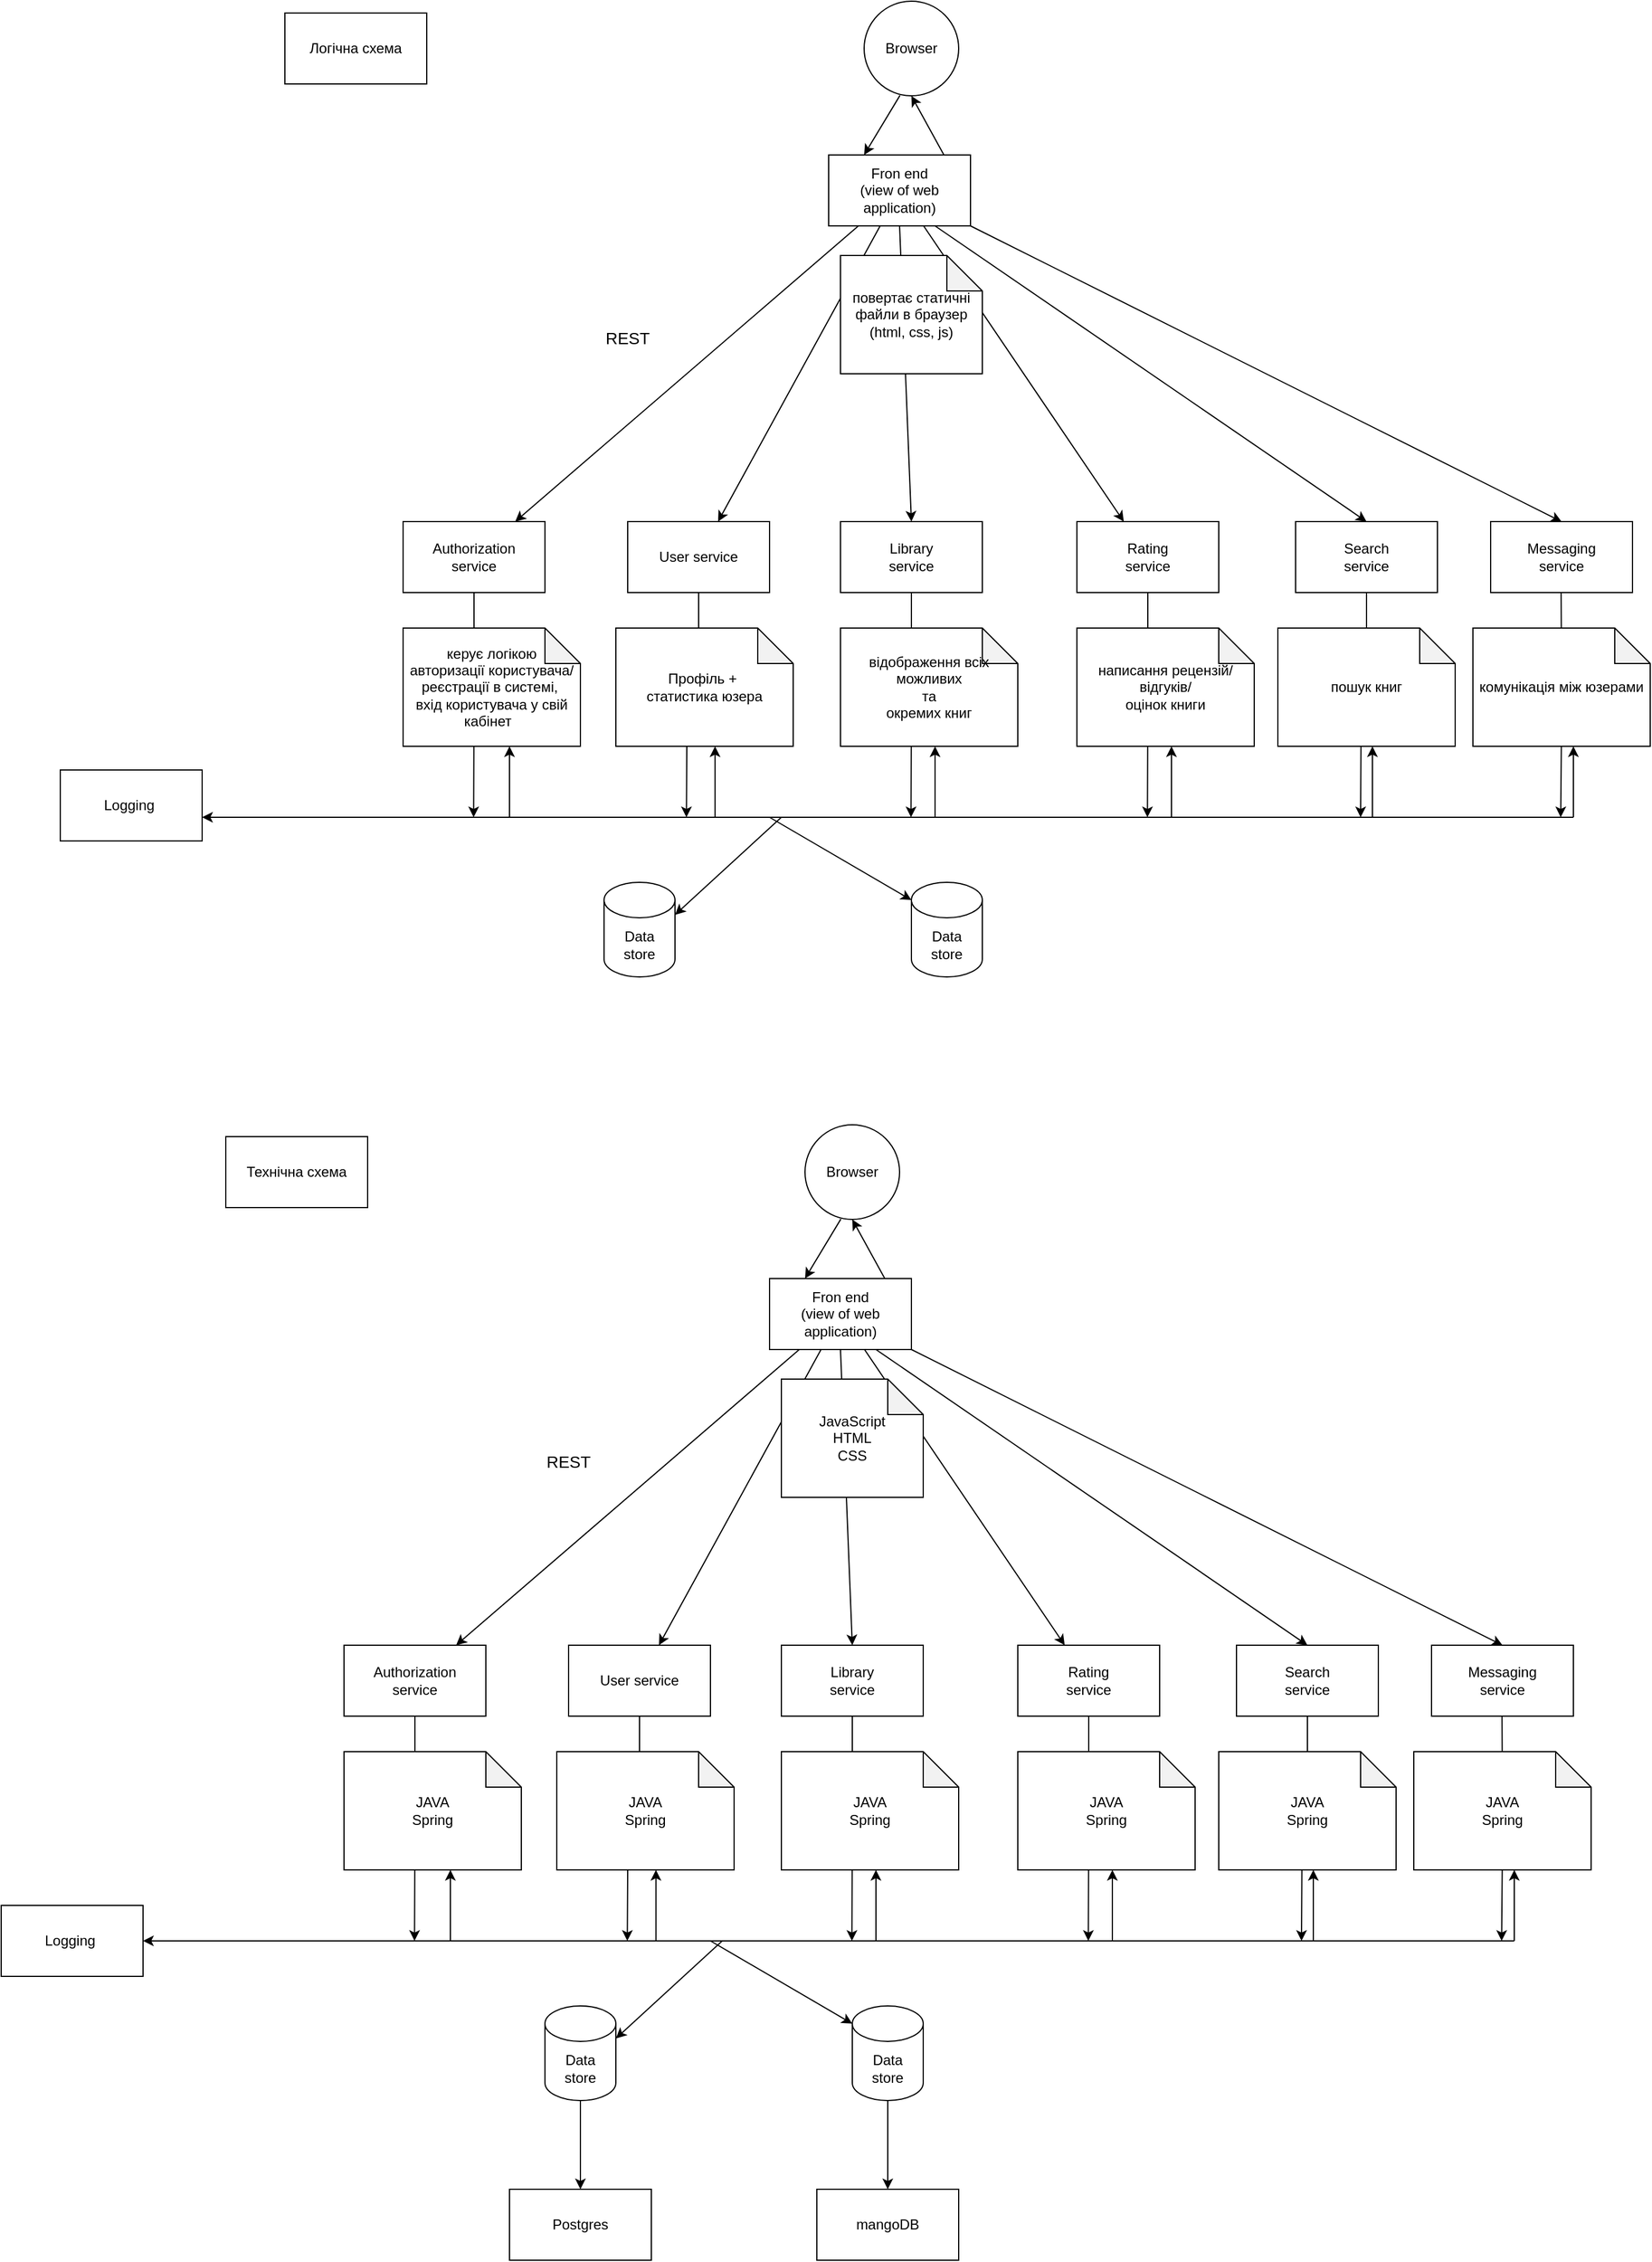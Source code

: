 <mxfile version="22.1.16" type="github">
  <diagram name="Page-1" id="GJx7aqCc3YLOl576Z9mc">
    <mxGraphModel dx="1449" dy="2051" grid="1" gridSize="10" guides="1" tooltips="1" connect="1" arrows="1" fold="1" page="1" pageScale="1" pageWidth="850" pageHeight="1100" math="0" shadow="0">
      <root>
        <mxCell id="0" />
        <mxCell id="1" parent="0" />
        <mxCell id="54RWi3GxyA712Erpz5ya-1" style="rounded=0;orthogonalLoop=1;jettySize=auto;html=1;entryX=0.5;entryY=1;entryDx=0;entryDy=0;exitX=0.817;exitY=0.017;exitDx=0;exitDy=0;exitPerimeter=0;" edge="1" parent="1" source="54RWi3GxyA712Erpz5ya-3" target="54RWi3GxyA712Erpz5ya-27">
          <mxGeometry relative="1" as="geometry" />
        </mxCell>
        <mxCell id="54RWi3GxyA712Erpz5ya-3" value="Fron end&lt;br&gt;(view of web application)" style="rounded=0;whiteSpace=wrap;html=1;" vertex="1" parent="1">
          <mxGeometry x="720" y="930" width="120" height="60" as="geometry" />
        </mxCell>
        <mxCell id="54RWi3GxyA712Erpz5ya-5" style="edgeStyle=orthogonalEdgeStyle;rounded=0;orthogonalLoop=1;jettySize=auto;html=1;exitX=0.5;exitY=1;exitDx=0;exitDy=0;" edge="1" parent="1" source="54RWi3GxyA712Erpz5ya-6">
          <mxGeometry relative="1" as="geometry">
            <mxPoint x="419.667" y="1490" as="targetPoint" />
          </mxGeometry>
        </mxCell>
        <mxCell id="54RWi3GxyA712Erpz5ya-6" value="Authorization &lt;br&gt;service" style="rounded=0;whiteSpace=wrap;html=1;" vertex="1" parent="1">
          <mxGeometry x="360" y="1240" width="120" height="60" as="geometry" />
        </mxCell>
        <mxCell id="54RWi3GxyA712Erpz5ya-7" value="JAVA&lt;br&gt;Spring" style="shape=note;whiteSpace=wrap;html=1;backgroundOutline=1;darkOpacity=0.05;" vertex="1" parent="1">
          <mxGeometry x="360" y="1330" width="150" height="100" as="geometry" />
        </mxCell>
        <mxCell id="54RWi3GxyA712Erpz5ya-8" style="edgeStyle=orthogonalEdgeStyle;rounded=0;orthogonalLoop=1;jettySize=auto;html=1;exitX=0.5;exitY=1;exitDx=0;exitDy=0;" edge="1" parent="1" source="54RWi3GxyA712Erpz5ya-9">
          <mxGeometry relative="1" as="geometry">
            <mxPoint x="599.667" y="1490" as="targetPoint" />
          </mxGeometry>
        </mxCell>
        <mxCell id="54RWi3GxyA712Erpz5ya-10" value="JAVA&lt;br style=&quot;border-color: var(--border-color);&quot;&gt;Spring" style="shape=note;whiteSpace=wrap;html=1;backgroundOutline=1;darkOpacity=0.05;" vertex="1" parent="1">
          <mxGeometry x="540" y="1330" width="150" height="100" as="geometry" />
        </mxCell>
        <mxCell id="54RWi3GxyA712Erpz5ya-11" style="edgeStyle=orthogonalEdgeStyle;rounded=0;orthogonalLoop=1;jettySize=auto;html=1;exitX=0.5;exitY=1;exitDx=0;exitDy=0;" edge="1" parent="1" source="54RWi3GxyA712Erpz5ya-12">
          <mxGeometry relative="1" as="geometry">
            <mxPoint x="789.667" y="1490" as="targetPoint" />
          </mxGeometry>
        </mxCell>
        <mxCell id="54RWi3GxyA712Erpz5ya-12" value="Library &lt;br&gt;service" style="rounded=0;whiteSpace=wrap;html=1;" vertex="1" parent="1">
          <mxGeometry x="730" y="1240" width="120" height="60" as="geometry" />
        </mxCell>
        <mxCell id="54RWi3GxyA712Erpz5ya-13" value="JAVA&lt;br style=&quot;border-color: var(--border-color);&quot;&gt;Spring" style="shape=note;whiteSpace=wrap;html=1;backgroundOutline=1;darkOpacity=0.05;" vertex="1" parent="1">
          <mxGeometry x="730" y="1330" width="150" height="100" as="geometry" />
        </mxCell>
        <mxCell id="54RWi3GxyA712Erpz5ya-14" style="edgeStyle=orthogonalEdgeStyle;rounded=0;orthogonalLoop=1;jettySize=auto;html=1;exitX=0.5;exitY=1;exitDx=0;exitDy=0;" edge="1" parent="1" source="54RWi3GxyA712Erpz5ya-15">
          <mxGeometry relative="1" as="geometry">
            <mxPoint x="989.667" y="1490" as="targetPoint" />
          </mxGeometry>
        </mxCell>
        <mxCell id="54RWi3GxyA712Erpz5ya-15" value="Rating&lt;br&gt;service" style="rounded=0;whiteSpace=wrap;html=1;" vertex="1" parent="1">
          <mxGeometry x="930" y="1240" width="120" height="60" as="geometry" />
        </mxCell>
        <mxCell id="54RWi3GxyA712Erpz5ya-16" value="JAVA&lt;br style=&quot;border-color: var(--border-color);&quot;&gt;Spring" style="shape=note;whiteSpace=wrap;html=1;backgroundOutline=1;darkOpacity=0.05;" vertex="1" parent="1">
          <mxGeometry x="930" y="1330" width="150" height="100" as="geometry" />
        </mxCell>
        <mxCell id="54RWi3GxyA712Erpz5ya-47" value="" style="edgeStyle=orthogonalEdgeStyle;rounded=0;orthogonalLoop=1;jettySize=auto;html=1;" edge="1" parent="1" source="54RWi3GxyA712Erpz5ya-20" target="54RWi3GxyA712Erpz5ya-46">
          <mxGeometry relative="1" as="geometry" />
        </mxCell>
        <mxCell id="54RWi3GxyA712Erpz5ya-20" value="Data &lt;br&gt;store" style="shape=cylinder3;whiteSpace=wrap;html=1;boundedLbl=1;backgroundOutline=1;size=15;" vertex="1" parent="1">
          <mxGeometry x="530" y="1545" width="60" height="80" as="geometry" />
        </mxCell>
        <mxCell id="54RWi3GxyA712Erpz5ya-21" value="Logging&amp;nbsp;" style="rounded=0;whiteSpace=wrap;html=1;" vertex="1" parent="1">
          <mxGeometry x="70" y="1460" width="120" height="60" as="geometry" />
        </mxCell>
        <mxCell id="54RWi3GxyA712Erpz5ya-22" style="rounded=0;orthogonalLoop=1;jettySize=auto;html=1;entryX=0.25;entryY=0;entryDx=0;entryDy=0;exitX=0.379;exitY=0.996;exitDx=0;exitDy=0;exitPerimeter=0;" edge="1" parent="1" source="54RWi3GxyA712Erpz5ya-27" target="54RWi3GxyA712Erpz5ya-3">
          <mxGeometry relative="1" as="geometry" />
        </mxCell>
        <mxCell id="54RWi3GxyA712Erpz5ya-23" style="rounded=0;orthogonalLoop=1;jettySize=auto;html=1;" edge="1" parent="1" source="54RWi3GxyA712Erpz5ya-3" target="54RWi3GxyA712Erpz5ya-6">
          <mxGeometry relative="1" as="geometry" />
        </mxCell>
        <mxCell id="54RWi3GxyA712Erpz5ya-24" style="rounded=0;orthogonalLoop=1;jettySize=auto;html=1;" edge="1" parent="1" source="54RWi3GxyA712Erpz5ya-3" target="54RWi3GxyA712Erpz5ya-9">
          <mxGeometry relative="1" as="geometry" />
        </mxCell>
        <mxCell id="54RWi3GxyA712Erpz5ya-25" style="rounded=0;orthogonalLoop=1;jettySize=auto;html=1;exitX=0.5;exitY=1;exitDx=0;exitDy=0;entryX=0.5;entryY=0;entryDx=0;entryDy=0;" edge="1" parent="1" source="54RWi3GxyA712Erpz5ya-3" target="54RWi3GxyA712Erpz5ya-12">
          <mxGeometry relative="1" as="geometry" />
        </mxCell>
        <mxCell id="54RWi3GxyA712Erpz5ya-26" style="rounded=0;orthogonalLoop=1;jettySize=auto;html=1;" edge="1" parent="1" source="54RWi3GxyA712Erpz5ya-3" target="54RWi3GxyA712Erpz5ya-15">
          <mxGeometry relative="1" as="geometry" />
        </mxCell>
        <mxCell id="54RWi3GxyA712Erpz5ya-27" value="Browser" style="ellipse;whiteSpace=wrap;html=1;aspect=fixed;" vertex="1" parent="1">
          <mxGeometry x="750" y="800" width="80" height="80" as="geometry" />
        </mxCell>
        <mxCell id="54RWi3GxyA712Erpz5ya-32" value="&lt;font style=&quot;font-size: 14px;&quot;&gt;REST&lt;/font&gt;" style="text;html=1;strokeColor=none;fillColor=none;align=center;verticalAlign=middle;whiteSpace=wrap;rounded=0;" vertex="1" parent="1">
          <mxGeometry x="520" y="1070" width="60" height="30" as="geometry" />
        </mxCell>
        <mxCell id="54RWi3GxyA712Erpz5ya-33" value="" style="endArrow=none;html=1;rounded=0;" edge="1" parent="1">
          <mxGeometry width="50" height="50" relative="1" as="geometry">
            <mxPoint x="210" y="1490" as="sourcePoint" />
            <mxPoint x="1350" y="1490" as="targetPoint" />
          </mxGeometry>
        </mxCell>
        <mxCell id="54RWi3GxyA712Erpz5ya-35" value="" style="endArrow=classic;html=1;rounded=0;" edge="1" parent="1">
          <mxGeometry width="50" height="50" relative="1" as="geometry">
            <mxPoint x="450" y="1490" as="sourcePoint" />
            <mxPoint x="450" y="1430" as="targetPoint" />
          </mxGeometry>
        </mxCell>
        <mxCell id="54RWi3GxyA712Erpz5ya-36" value="" style="endArrow=classic;html=1;rounded=0;" edge="1" parent="1">
          <mxGeometry width="50" height="50" relative="1" as="geometry">
            <mxPoint x="623.89" y="1490" as="sourcePoint" />
            <mxPoint x="623.89" y="1430" as="targetPoint" />
          </mxGeometry>
        </mxCell>
        <mxCell id="54RWi3GxyA712Erpz5ya-37" value="" style="endArrow=classic;html=1;rounded=0;" edge="1" parent="1">
          <mxGeometry width="50" height="50" relative="1" as="geometry">
            <mxPoint x="810" y="1490" as="sourcePoint" />
            <mxPoint x="810" y="1430" as="targetPoint" />
          </mxGeometry>
        </mxCell>
        <mxCell id="54RWi3GxyA712Erpz5ya-38" value="" style="endArrow=classic;html=1;rounded=0;" edge="1" parent="1">
          <mxGeometry width="50" height="50" relative="1" as="geometry">
            <mxPoint x="1010" y="1490" as="sourcePoint" />
            <mxPoint x="1010" y="1430" as="targetPoint" />
          </mxGeometry>
        </mxCell>
        <mxCell id="54RWi3GxyA712Erpz5ya-39" value="" style="endArrow=classic;html=1;rounded=0;" edge="1" parent="1">
          <mxGeometry width="50" height="50" relative="1" as="geometry">
            <mxPoint x="210" y="1490" as="sourcePoint" />
            <mxPoint x="190" y="1490" as="targetPoint" />
          </mxGeometry>
        </mxCell>
        <mxCell id="54RWi3GxyA712Erpz5ya-40" value="" style="endArrow=classic;html=1;rounded=0;entryX=1;entryY=0;entryDx=0;entryDy=27.5;entryPerimeter=0;" edge="1" parent="1" target="54RWi3GxyA712Erpz5ya-20">
          <mxGeometry width="50" height="50" relative="1" as="geometry">
            <mxPoint x="680" y="1490" as="sourcePoint" />
            <mxPoint x="680" y="1570" as="targetPoint" />
          </mxGeometry>
        </mxCell>
        <mxCell id="54RWi3GxyA712Erpz5ya-43" value="Технічна схема" style="rounded=0;whiteSpace=wrap;html=1;" vertex="1" parent="1">
          <mxGeometry x="260" y="810" width="120" height="60" as="geometry" />
        </mxCell>
        <mxCell id="54RWi3GxyA712Erpz5ya-44" value="mangoDB" style="whiteSpace=wrap;html=1;" vertex="1" parent="1">
          <mxGeometry x="760" y="1700" width="120" height="60" as="geometry" />
        </mxCell>
        <mxCell id="54RWi3GxyA712Erpz5ya-46" value="Postgres" style="whiteSpace=wrap;html=1;" vertex="1" parent="1">
          <mxGeometry x="500" y="1700" width="120" height="60" as="geometry" />
        </mxCell>
        <mxCell id="54RWi3GxyA712Erpz5ya-9" value="User service" style="rounded=0;whiteSpace=wrap;html=1;" vertex="1" parent="1">
          <mxGeometry x="550" y="1240" width="120" height="60" as="geometry" />
        </mxCell>
        <mxCell id="54RWi3GxyA712Erpz5ya-50" value="Messaging &lt;br&gt;service" style="rounded=0;whiteSpace=wrap;html=1;" vertex="1" parent="1">
          <mxGeometry x="1280" y="1240" width="120" height="60" as="geometry" />
        </mxCell>
        <mxCell id="54RWi3GxyA712Erpz5ya-54" style="edgeStyle=orthogonalEdgeStyle;rounded=0;orthogonalLoop=1;jettySize=auto;html=1;exitX=0.5;exitY=1;exitDx=0;exitDy=0;" edge="1" parent="1">
          <mxGeometry relative="1" as="geometry">
            <mxPoint x="1339.287" y="1490" as="targetPoint" />
            <mxPoint x="1339.62" y="1300" as="sourcePoint" />
          </mxGeometry>
        </mxCell>
        <mxCell id="54RWi3GxyA712Erpz5ya-52" value="JAVA&lt;br style=&quot;border-color: var(--border-color);&quot;&gt;Spring" style="shape=note;whiteSpace=wrap;html=1;backgroundOutline=1;darkOpacity=0.05;" vertex="1" parent="1">
          <mxGeometry x="1265" y="1330" width="150" height="100" as="geometry" />
        </mxCell>
        <mxCell id="54RWi3GxyA712Erpz5ya-56" value="" style="endArrow=classic;html=1;rounded=0;" edge="1" parent="1">
          <mxGeometry width="50" height="50" relative="1" as="geometry">
            <mxPoint x="1350" y="1490" as="sourcePoint" />
            <mxPoint x="1350" y="1430" as="targetPoint" />
          </mxGeometry>
        </mxCell>
        <mxCell id="54RWi3GxyA712Erpz5ya-59" value="" style="endArrow=classic;html=1;rounded=0;entryX=0;entryY=0;entryDx=0;entryDy=15;entryPerimeter=0;" edge="1" parent="1" target="54RWi3GxyA712Erpz5ya-61">
          <mxGeometry width="50" height="50" relative="1" as="geometry">
            <mxPoint x="670" y="1490" as="sourcePoint" />
            <mxPoint x="790" y="1560" as="targetPoint" />
          </mxGeometry>
        </mxCell>
        <mxCell id="54RWi3GxyA712Erpz5ya-60" value="" style="edgeStyle=orthogonalEdgeStyle;rounded=0;orthogonalLoop=1;jettySize=auto;html=1;entryX=0.5;entryY=0;entryDx=0;entryDy=0;" edge="1" parent="1" source="54RWi3GxyA712Erpz5ya-61" target="54RWi3GxyA712Erpz5ya-44">
          <mxGeometry relative="1" as="geometry">
            <mxPoint x="820" y="1695" as="targetPoint" />
          </mxGeometry>
        </mxCell>
        <mxCell id="54RWi3GxyA712Erpz5ya-61" value="Data &lt;br&gt;store" style="shape=cylinder3;whiteSpace=wrap;html=1;boundedLbl=1;backgroundOutline=1;size=15;" vertex="1" parent="1">
          <mxGeometry x="790" y="1545" width="60" height="80" as="geometry" />
        </mxCell>
        <mxCell id="54RWi3GxyA712Erpz5ya-65" style="rounded=0;orthogonalLoop=1;jettySize=auto;html=1;exitX=0.657;exitY=1.138;exitDx=0;exitDy=0;exitPerimeter=0;entryX=0.5;entryY=0;entryDx=0;entryDy=0;" edge="1" parent="1" target="54RWi3GxyA712Erpz5ya-50">
          <mxGeometry relative="1" as="geometry">
            <mxPoint x="840" y="990" as="sourcePoint" />
            <mxPoint x="1010" y="1232" as="targetPoint" />
          </mxGeometry>
        </mxCell>
        <mxCell id="54RWi3GxyA712Erpz5ya-4" value="JavaScript&lt;br&gt;HTML&lt;br&gt;CSS" style="shape=note;whiteSpace=wrap;html=1;backgroundOutline=1;darkOpacity=0.05;" vertex="1" parent="1">
          <mxGeometry x="730" y="1015" width="120" height="100" as="geometry" />
        </mxCell>
        <mxCell id="54RWi3GxyA712Erpz5ya-66" style="rounded=0;orthogonalLoop=1;jettySize=auto;html=1;exitX=0.657;exitY=1.138;exitDx=0;exitDy=0;exitPerimeter=0;entryX=0.5;entryY=0;entryDx=0;entryDy=0;" edge="1" parent="1" target="54RWi3GxyA712Erpz5ya-69">
          <mxGeometry relative="1" as="geometry">
            <mxPoint x="810" y="990" as="sourcePoint" />
            <mxPoint x="1140" y="1240" as="targetPoint" />
          </mxGeometry>
        </mxCell>
        <mxCell id="54RWi3GxyA712Erpz5ya-69" value="Search&lt;br&gt;service" style="rounded=0;whiteSpace=wrap;html=1;" vertex="1" parent="1">
          <mxGeometry x="1115" y="1240" width="120" height="60" as="geometry" />
        </mxCell>
        <mxCell id="54RWi3GxyA712Erpz5ya-72" value="" style="endArrow=classic;html=1;rounded=0;" edge="1" parent="1">
          <mxGeometry width="50" height="50" relative="1" as="geometry">
            <mxPoint x="1180" y="1490" as="sourcePoint" />
            <mxPoint x="1180" y="1430" as="targetPoint" />
          </mxGeometry>
        </mxCell>
        <mxCell id="54RWi3GxyA712Erpz5ya-74" style="edgeStyle=orthogonalEdgeStyle;rounded=0;orthogonalLoop=1;jettySize=auto;html=1;exitX=0.5;exitY=1;exitDx=0;exitDy=0;" edge="1" parent="1" source="54RWi3GxyA712Erpz5ya-69">
          <mxGeometry relative="1" as="geometry">
            <mxPoint x="1169.997" y="1490" as="targetPoint" />
            <mxPoint x="1170.33" y="1300" as="sourcePoint" />
          </mxGeometry>
        </mxCell>
        <mxCell id="54RWi3GxyA712Erpz5ya-70" value="JAVA&lt;br style=&quot;border-color: var(--border-color);&quot;&gt;Spring" style="shape=note;whiteSpace=wrap;html=1;backgroundOutline=1;darkOpacity=0.05;" vertex="1" parent="1">
          <mxGeometry x="1100" y="1330" width="150" height="100" as="geometry" />
        </mxCell>
        <mxCell id="54RWi3GxyA712Erpz5ya-75" style="rounded=0;orthogonalLoop=1;jettySize=auto;html=1;entryX=0.5;entryY=1;entryDx=0;entryDy=0;exitX=0.817;exitY=0.017;exitDx=0;exitDy=0;exitPerimeter=0;" edge="1" parent="1" source="54RWi3GxyA712Erpz5ya-76" target="54RWi3GxyA712Erpz5ya-96">
          <mxGeometry relative="1" as="geometry" />
        </mxCell>
        <mxCell id="54RWi3GxyA712Erpz5ya-76" value="Fron end&lt;br&gt;(view of web application)" style="rounded=0;whiteSpace=wrap;html=1;" vertex="1" parent="1">
          <mxGeometry x="770" y="-20" width="120" height="60" as="geometry" />
        </mxCell>
        <mxCell id="54RWi3GxyA712Erpz5ya-77" style="edgeStyle=orthogonalEdgeStyle;rounded=0;orthogonalLoop=1;jettySize=auto;html=1;exitX=0.5;exitY=1;exitDx=0;exitDy=0;" edge="1" parent="1" source="54RWi3GxyA712Erpz5ya-78">
          <mxGeometry relative="1" as="geometry">
            <mxPoint x="469.667" y="540" as="targetPoint" />
          </mxGeometry>
        </mxCell>
        <mxCell id="54RWi3GxyA712Erpz5ya-78" value="Authorization &lt;br&gt;service" style="rounded=0;whiteSpace=wrap;html=1;" vertex="1" parent="1">
          <mxGeometry x="410" y="290" width="120" height="60" as="geometry" />
        </mxCell>
        <mxCell id="54RWi3GxyA712Erpz5ya-79" value="керує логікою&lt;br style=&quot;border-color: var(--border-color);&quot;&gt;авторизації користувача/реєстрації в системі,&amp;nbsp;&lt;br style=&quot;border-color: var(--border-color);&quot;&gt;вхід користувача у свій кабінет&amp;nbsp;&amp;nbsp;" style="shape=note;whiteSpace=wrap;html=1;backgroundOutline=1;darkOpacity=0.05;" vertex="1" parent="1">
          <mxGeometry x="410" y="380" width="150" height="100" as="geometry" />
        </mxCell>
        <mxCell id="54RWi3GxyA712Erpz5ya-80" style="edgeStyle=orthogonalEdgeStyle;rounded=0;orthogonalLoop=1;jettySize=auto;html=1;exitX=0.5;exitY=1;exitDx=0;exitDy=0;" edge="1" parent="1" source="54RWi3GxyA712Erpz5ya-108">
          <mxGeometry relative="1" as="geometry">
            <mxPoint x="649.667" y="540" as="targetPoint" />
          </mxGeometry>
        </mxCell>
        <mxCell id="54RWi3GxyA712Erpz5ya-81" value="Профіль +&amp;nbsp;&lt;br&gt;статистика юзера" style="shape=note;whiteSpace=wrap;html=1;backgroundOutline=1;darkOpacity=0.05;" vertex="1" parent="1">
          <mxGeometry x="590" y="380" width="150" height="100" as="geometry" />
        </mxCell>
        <mxCell id="54RWi3GxyA712Erpz5ya-82" style="edgeStyle=orthogonalEdgeStyle;rounded=0;orthogonalLoop=1;jettySize=auto;html=1;exitX=0.5;exitY=1;exitDx=0;exitDy=0;" edge="1" parent="1" source="54RWi3GxyA712Erpz5ya-83">
          <mxGeometry relative="1" as="geometry">
            <mxPoint x="839.667" y="540" as="targetPoint" />
          </mxGeometry>
        </mxCell>
        <mxCell id="54RWi3GxyA712Erpz5ya-83" value="Library &lt;br&gt;service" style="rounded=0;whiteSpace=wrap;html=1;" vertex="1" parent="1">
          <mxGeometry x="780" y="290" width="120" height="60" as="geometry" />
        </mxCell>
        <mxCell id="54RWi3GxyA712Erpz5ya-84" value="відображення всіх можливих&lt;br&gt;та&lt;br&gt;окремих книг" style="shape=note;whiteSpace=wrap;html=1;backgroundOutline=1;darkOpacity=0.05;" vertex="1" parent="1">
          <mxGeometry x="780" y="380" width="150" height="100" as="geometry" />
        </mxCell>
        <mxCell id="54RWi3GxyA712Erpz5ya-85" style="edgeStyle=orthogonalEdgeStyle;rounded=0;orthogonalLoop=1;jettySize=auto;html=1;exitX=0.5;exitY=1;exitDx=0;exitDy=0;" edge="1" parent="1" source="54RWi3GxyA712Erpz5ya-86">
          <mxGeometry relative="1" as="geometry">
            <mxPoint x="1039.667" y="540" as="targetPoint" />
          </mxGeometry>
        </mxCell>
        <mxCell id="54RWi3GxyA712Erpz5ya-86" value="Rating&lt;br&gt;service" style="rounded=0;whiteSpace=wrap;html=1;" vertex="1" parent="1">
          <mxGeometry x="980" y="290" width="120" height="60" as="geometry" />
        </mxCell>
        <mxCell id="54RWi3GxyA712Erpz5ya-87" value="написання рецензій/&lt;br&gt;відгуків/&lt;br&gt;оцінок книги" style="shape=note;whiteSpace=wrap;html=1;backgroundOutline=1;darkOpacity=0.05;" vertex="1" parent="1">
          <mxGeometry x="980" y="380" width="150" height="100" as="geometry" />
        </mxCell>
        <mxCell id="54RWi3GxyA712Erpz5ya-89" value="Data &lt;br&gt;store" style="shape=cylinder3;whiteSpace=wrap;html=1;boundedLbl=1;backgroundOutline=1;size=15;" vertex="1" parent="1">
          <mxGeometry x="580" y="595" width="60" height="80" as="geometry" />
        </mxCell>
        <mxCell id="54RWi3GxyA712Erpz5ya-90" value="Logging&amp;nbsp;" style="rounded=0;whiteSpace=wrap;html=1;" vertex="1" parent="1">
          <mxGeometry x="120" y="500" width="120" height="60" as="geometry" />
        </mxCell>
        <mxCell id="54RWi3GxyA712Erpz5ya-91" style="rounded=0;orthogonalLoop=1;jettySize=auto;html=1;entryX=0.25;entryY=0;entryDx=0;entryDy=0;exitX=0.379;exitY=0.996;exitDx=0;exitDy=0;exitPerimeter=0;" edge="1" parent="1" source="54RWi3GxyA712Erpz5ya-96" target="54RWi3GxyA712Erpz5ya-76">
          <mxGeometry relative="1" as="geometry" />
        </mxCell>
        <mxCell id="54RWi3GxyA712Erpz5ya-92" style="rounded=0;orthogonalLoop=1;jettySize=auto;html=1;" edge="1" parent="1" source="54RWi3GxyA712Erpz5ya-76" target="54RWi3GxyA712Erpz5ya-78">
          <mxGeometry relative="1" as="geometry" />
        </mxCell>
        <mxCell id="54RWi3GxyA712Erpz5ya-93" style="rounded=0;orthogonalLoop=1;jettySize=auto;html=1;" edge="1" parent="1" source="54RWi3GxyA712Erpz5ya-76" target="54RWi3GxyA712Erpz5ya-108">
          <mxGeometry relative="1" as="geometry" />
        </mxCell>
        <mxCell id="54RWi3GxyA712Erpz5ya-94" style="rounded=0;orthogonalLoop=1;jettySize=auto;html=1;exitX=0.5;exitY=1;exitDx=0;exitDy=0;entryX=0.5;entryY=0;entryDx=0;entryDy=0;" edge="1" parent="1" source="54RWi3GxyA712Erpz5ya-76" target="54RWi3GxyA712Erpz5ya-83">
          <mxGeometry relative="1" as="geometry" />
        </mxCell>
        <mxCell id="54RWi3GxyA712Erpz5ya-95" style="rounded=0;orthogonalLoop=1;jettySize=auto;html=1;" edge="1" parent="1" source="54RWi3GxyA712Erpz5ya-76" target="54RWi3GxyA712Erpz5ya-86">
          <mxGeometry relative="1" as="geometry" />
        </mxCell>
        <mxCell id="54RWi3GxyA712Erpz5ya-96" value="Browser" style="ellipse;whiteSpace=wrap;html=1;aspect=fixed;" vertex="1" parent="1">
          <mxGeometry x="800" y="-150" width="80" height="80" as="geometry" />
        </mxCell>
        <mxCell id="54RWi3GxyA712Erpz5ya-97" value="&lt;font style=&quot;font-size: 14px;&quot;&gt;REST&lt;/font&gt;" style="text;html=1;strokeColor=none;fillColor=none;align=center;verticalAlign=middle;whiteSpace=wrap;rounded=0;" vertex="1" parent="1">
          <mxGeometry x="570" y="120" width="60" height="30" as="geometry" />
        </mxCell>
        <mxCell id="54RWi3GxyA712Erpz5ya-98" value="" style="endArrow=none;html=1;rounded=0;" edge="1" parent="1">
          <mxGeometry width="50" height="50" relative="1" as="geometry">
            <mxPoint x="260" y="540" as="sourcePoint" />
            <mxPoint x="1400" y="540" as="targetPoint" />
          </mxGeometry>
        </mxCell>
        <mxCell id="54RWi3GxyA712Erpz5ya-99" value="" style="endArrow=classic;html=1;rounded=0;" edge="1" parent="1">
          <mxGeometry width="50" height="50" relative="1" as="geometry">
            <mxPoint x="500" y="540" as="sourcePoint" />
            <mxPoint x="500" y="480" as="targetPoint" />
          </mxGeometry>
        </mxCell>
        <mxCell id="54RWi3GxyA712Erpz5ya-100" value="" style="endArrow=classic;html=1;rounded=0;" edge="1" parent="1">
          <mxGeometry width="50" height="50" relative="1" as="geometry">
            <mxPoint x="673.89" y="540" as="sourcePoint" />
            <mxPoint x="673.89" y="480" as="targetPoint" />
          </mxGeometry>
        </mxCell>
        <mxCell id="54RWi3GxyA712Erpz5ya-101" value="" style="endArrow=classic;html=1;rounded=0;" edge="1" parent="1">
          <mxGeometry width="50" height="50" relative="1" as="geometry">
            <mxPoint x="860" y="540" as="sourcePoint" />
            <mxPoint x="860" y="480" as="targetPoint" />
          </mxGeometry>
        </mxCell>
        <mxCell id="54RWi3GxyA712Erpz5ya-102" value="" style="endArrow=classic;html=1;rounded=0;" edge="1" parent="1">
          <mxGeometry width="50" height="50" relative="1" as="geometry">
            <mxPoint x="1060" y="540" as="sourcePoint" />
            <mxPoint x="1060" y="480" as="targetPoint" />
          </mxGeometry>
        </mxCell>
        <mxCell id="54RWi3GxyA712Erpz5ya-103" value="" style="endArrow=classic;html=1;rounded=0;" edge="1" parent="1">
          <mxGeometry width="50" height="50" relative="1" as="geometry">
            <mxPoint x="260" y="540" as="sourcePoint" />
            <mxPoint x="240" y="540" as="targetPoint" />
          </mxGeometry>
        </mxCell>
        <mxCell id="54RWi3GxyA712Erpz5ya-104" value="" style="endArrow=classic;html=1;rounded=0;entryX=1;entryY=0;entryDx=0;entryDy=27.5;entryPerimeter=0;" edge="1" parent="1" target="54RWi3GxyA712Erpz5ya-89">
          <mxGeometry width="50" height="50" relative="1" as="geometry">
            <mxPoint x="730" y="540" as="sourcePoint" />
            <mxPoint x="730" y="620" as="targetPoint" />
          </mxGeometry>
        </mxCell>
        <mxCell id="54RWi3GxyA712Erpz5ya-105" value="Логічна схема" style="rounded=0;whiteSpace=wrap;html=1;" vertex="1" parent="1">
          <mxGeometry x="310" y="-140" width="120" height="60" as="geometry" />
        </mxCell>
        <mxCell id="54RWi3GxyA712Erpz5ya-108" value="User service" style="rounded=0;whiteSpace=wrap;html=1;" vertex="1" parent="1">
          <mxGeometry x="600" y="290" width="120" height="60" as="geometry" />
        </mxCell>
        <mxCell id="54RWi3GxyA712Erpz5ya-109" value="Messaging &lt;br&gt;service" style="rounded=0;whiteSpace=wrap;html=1;" vertex="1" parent="1">
          <mxGeometry x="1330" y="290" width="120" height="60" as="geometry" />
        </mxCell>
        <mxCell id="54RWi3GxyA712Erpz5ya-110" style="edgeStyle=orthogonalEdgeStyle;rounded=0;orthogonalLoop=1;jettySize=auto;html=1;exitX=0.5;exitY=1;exitDx=0;exitDy=0;" edge="1" parent="1">
          <mxGeometry relative="1" as="geometry">
            <mxPoint x="1389.287" y="540" as="targetPoint" />
            <mxPoint x="1389.62" y="350" as="sourcePoint" />
          </mxGeometry>
        </mxCell>
        <mxCell id="54RWi3GxyA712Erpz5ya-111" value="комунікація між юзерами" style="shape=note;whiteSpace=wrap;html=1;backgroundOutline=1;darkOpacity=0.05;" vertex="1" parent="1">
          <mxGeometry x="1315" y="380" width="150" height="100" as="geometry" />
        </mxCell>
        <mxCell id="54RWi3GxyA712Erpz5ya-112" value="" style="endArrow=classic;html=1;rounded=0;" edge="1" parent="1">
          <mxGeometry width="50" height="50" relative="1" as="geometry">
            <mxPoint x="1400" y="540" as="sourcePoint" />
            <mxPoint x="1400" y="480" as="targetPoint" />
          </mxGeometry>
        </mxCell>
        <mxCell id="54RWi3GxyA712Erpz5ya-113" value="" style="endArrow=classic;html=1;rounded=0;entryX=0;entryY=0;entryDx=0;entryDy=15;entryPerimeter=0;" edge="1" parent="1" target="54RWi3GxyA712Erpz5ya-115">
          <mxGeometry width="50" height="50" relative="1" as="geometry">
            <mxPoint x="720" y="540" as="sourcePoint" />
            <mxPoint x="840" y="610" as="targetPoint" />
          </mxGeometry>
        </mxCell>
        <mxCell id="54RWi3GxyA712Erpz5ya-115" value="Data &lt;br&gt;store" style="shape=cylinder3;whiteSpace=wrap;html=1;boundedLbl=1;backgroundOutline=1;size=15;" vertex="1" parent="1">
          <mxGeometry x="840" y="595" width="60" height="80" as="geometry" />
        </mxCell>
        <mxCell id="54RWi3GxyA712Erpz5ya-116" style="rounded=0;orthogonalLoop=1;jettySize=auto;html=1;exitX=0.657;exitY=1.138;exitDx=0;exitDy=0;exitPerimeter=0;entryX=0.5;entryY=0;entryDx=0;entryDy=0;" edge="1" parent="1" target="54RWi3GxyA712Erpz5ya-109">
          <mxGeometry relative="1" as="geometry">
            <mxPoint x="890" y="40" as="sourcePoint" />
            <mxPoint x="1060" y="282" as="targetPoint" />
          </mxGeometry>
        </mxCell>
        <mxCell id="54RWi3GxyA712Erpz5ya-117" value="повертає статичні файли в браузер (html, css, js)" style="shape=note;whiteSpace=wrap;html=1;backgroundOutline=1;darkOpacity=0.05;" vertex="1" parent="1">
          <mxGeometry x="780" y="65" width="120" height="100" as="geometry" />
        </mxCell>
        <mxCell id="54RWi3GxyA712Erpz5ya-118" style="rounded=0;orthogonalLoop=1;jettySize=auto;html=1;exitX=0.657;exitY=1.138;exitDx=0;exitDy=0;exitPerimeter=0;entryX=0.5;entryY=0;entryDx=0;entryDy=0;" edge="1" parent="1" target="54RWi3GxyA712Erpz5ya-119">
          <mxGeometry relative="1" as="geometry">
            <mxPoint x="860" y="40" as="sourcePoint" />
            <mxPoint x="1190" y="290" as="targetPoint" />
          </mxGeometry>
        </mxCell>
        <mxCell id="54RWi3GxyA712Erpz5ya-119" value="Search&lt;br&gt;service" style="rounded=0;whiteSpace=wrap;html=1;" vertex="1" parent="1">
          <mxGeometry x="1165" y="290" width="120" height="60" as="geometry" />
        </mxCell>
        <mxCell id="54RWi3GxyA712Erpz5ya-120" value="" style="endArrow=classic;html=1;rounded=0;" edge="1" parent="1">
          <mxGeometry width="50" height="50" relative="1" as="geometry">
            <mxPoint x="1230" y="540" as="sourcePoint" />
            <mxPoint x="1230" y="480" as="targetPoint" />
          </mxGeometry>
        </mxCell>
        <mxCell id="54RWi3GxyA712Erpz5ya-121" style="edgeStyle=orthogonalEdgeStyle;rounded=0;orthogonalLoop=1;jettySize=auto;html=1;exitX=0.5;exitY=1;exitDx=0;exitDy=0;" edge="1" parent="1" source="54RWi3GxyA712Erpz5ya-119">
          <mxGeometry relative="1" as="geometry">
            <mxPoint x="1219.997" y="540" as="targetPoint" />
            <mxPoint x="1220.33" y="350" as="sourcePoint" />
          </mxGeometry>
        </mxCell>
        <mxCell id="54RWi3GxyA712Erpz5ya-122" value="пошук книг" style="shape=note;whiteSpace=wrap;html=1;backgroundOutline=1;darkOpacity=0.05;" vertex="1" parent="1">
          <mxGeometry x="1150" y="380" width="150" height="100" as="geometry" />
        </mxCell>
      </root>
    </mxGraphModel>
  </diagram>
</mxfile>
